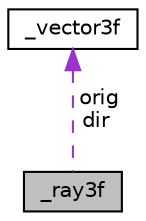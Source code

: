 digraph "_ray3f"
{
  edge [fontname="Helvetica",fontsize="10",labelfontname="Helvetica",labelfontsize="10"];
  node [fontname="Helvetica",fontsize="10",shape=record];
  Node1 [label="_ray3f",height=0.2,width=0.4,color="black", fillcolor="grey75", style="filled" fontcolor="black"];
  Node2 -> Node1 [dir="back",color="darkorchid3",fontsize="10",style="dashed",label=" orig\ndir" ,fontname="Helvetica"];
  Node2 [label="_vector3f",height=0.2,width=0.4,color="black", fillcolor="white", style="filled",URL="$df/d50/struct__vector3f.html"];
}
